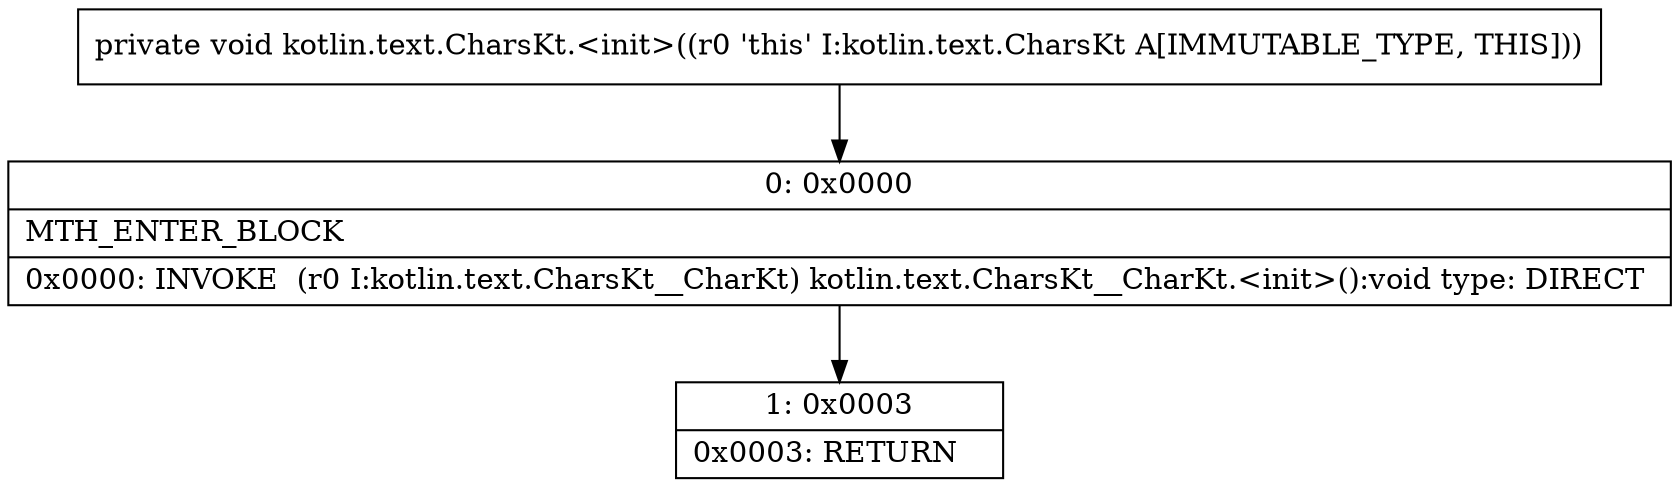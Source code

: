 digraph "CFG forkotlin.text.CharsKt.\<init\>()V" {
Node_0 [shape=record,label="{0\:\ 0x0000|MTH_ENTER_BLOCK\l|0x0000: INVOKE  (r0 I:kotlin.text.CharsKt__CharKt) kotlin.text.CharsKt__CharKt.\<init\>():void type: DIRECT \l}"];
Node_1 [shape=record,label="{1\:\ 0x0003|0x0003: RETURN   \l}"];
MethodNode[shape=record,label="{private void kotlin.text.CharsKt.\<init\>((r0 'this' I:kotlin.text.CharsKt A[IMMUTABLE_TYPE, THIS])) }"];
MethodNode -> Node_0;
Node_0 -> Node_1;
}

